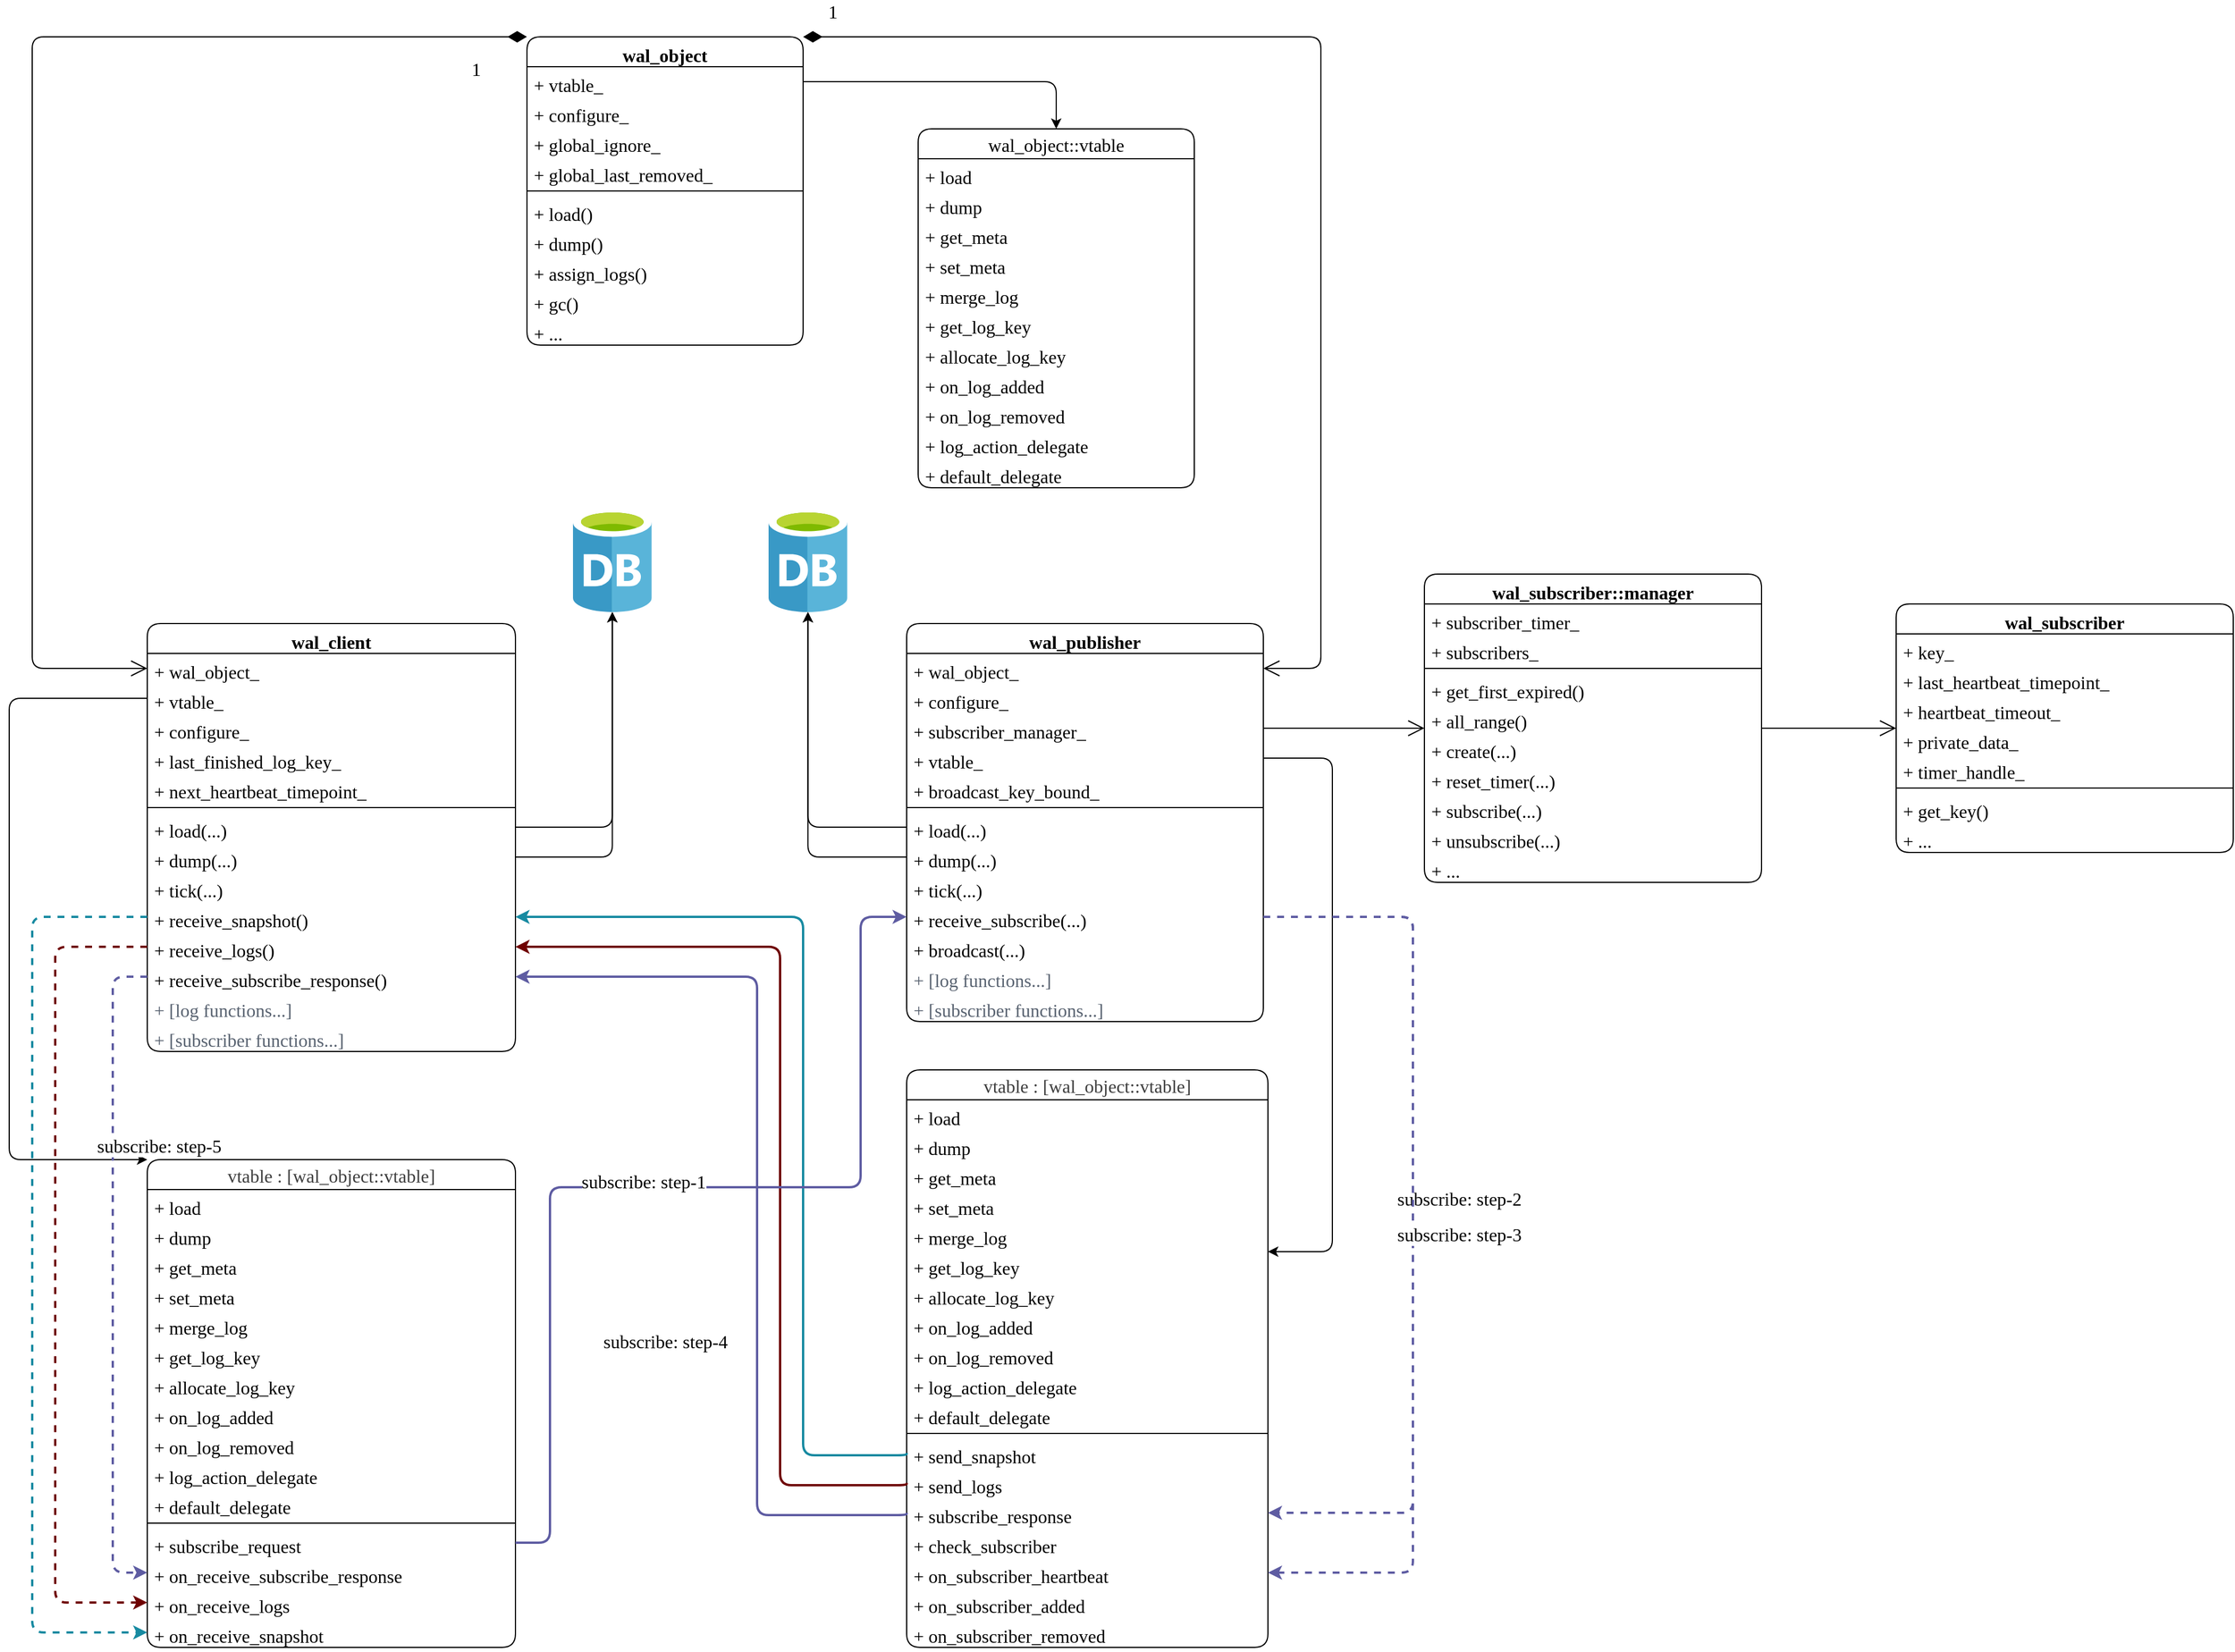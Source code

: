 <mxfile version="14.9.6" type="device"><diagram id="h4GwkstSxAB3hOTjjp4Q" name="WAL"><mxGraphModel dx="2889" dy="1182" grid="1" gridSize="10" guides="1" tooltips="1" connect="1" arrows="1" fold="1" page="1" pageScale="1" pageWidth="827" pageHeight="1169" math="0" shadow="0"><root><mxCell id="0"/><mxCell id="1" parent="0"/><mxCell id="H8JuMOYk9HMU4dFsPVmh-5" value="wal_object" style="swimlane;fontStyle=1;align=center;verticalAlign=top;childLayout=stackLayout;horizontal=1;startSize=26;horizontalStack=0;resizeParent=1;resizeParentMax=0;resizeLast=0;collapsible=1;marginBottom=0;rounded=1;shadow=0;comic=0;fontFamily=Fira Code Retina;fontSize=16;strokeWidth=1;" vertex="1" parent="1"><mxGeometry x="40" y="60" width="240" height="268" as="geometry"/></mxCell><mxCell id="H8JuMOYk9HMU4dFsPVmh-6" value="+ vtable_" style="text;strokeColor=none;fillColor=none;align=left;verticalAlign=top;spacingLeft=4;spacingRight=4;overflow=hidden;rotatable=0;points=[[0,0.5],[1,0.5]];portConstraint=eastwest;fontFamily=Fira Code Retina;fontSize=16;" vertex="1" parent="H8JuMOYk9HMU4dFsPVmh-5"><mxGeometry y="26" width="240" height="26" as="geometry"/></mxCell><mxCell id="H8JuMOYk9HMU4dFsPVmh-40" value="+ configure_" style="text;strokeColor=none;fillColor=none;align=left;verticalAlign=top;spacingLeft=4;spacingRight=4;overflow=hidden;rotatable=0;points=[[0,0.5],[1,0.5]];portConstraint=eastwest;fontFamily=Fira Code Retina;fontSize=16;" vertex="1" parent="H8JuMOYk9HMU4dFsPVmh-5"><mxGeometry y="52" width="240" height="26" as="geometry"/></mxCell><mxCell id="H8JuMOYk9HMU4dFsPVmh-49" value="+ global_ignore_" style="text;strokeColor=none;fillColor=none;align=left;verticalAlign=top;spacingLeft=4;spacingRight=4;overflow=hidden;rotatable=0;points=[[0,0.5],[1,0.5]];portConstraint=eastwest;fontFamily=Fira Code Retina;fontSize=16;" vertex="1" parent="H8JuMOYk9HMU4dFsPVmh-5"><mxGeometry y="78" width="240" height="26" as="geometry"/></mxCell><mxCell id="H8JuMOYk9HMU4dFsPVmh-50" value="+ global_last_removed_" style="text;strokeColor=none;fillColor=none;align=left;verticalAlign=top;spacingLeft=4;spacingRight=4;overflow=hidden;rotatable=0;points=[[0,0.5],[1,0.5]];portConstraint=eastwest;fontFamily=Fira Code Retina;fontSize=16;" vertex="1" parent="H8JuMOYk9HMU4dFsPVmh-5"><mxGeometry y="104" width="240" height="26" as="geometry"/></mxCell><mxCell id="H8JuMOYk9HMU4dFsPVmh-7" value="" style="line;strokeWidth=1;fillColor=none;align=left;verticalAlign=middle;spacingTop=-1;spacingLeft=3;spacingRight=3;rotatable=0;labelPosition=right;points=[];portConstraint=eastwest;fontFamily=Fira Code Retina;fontSize=16;" vertex="1" parent="H8JuMOYk9HMU4dFsPVmh-5"><mxGeometry y="130" width="240" height="8" as="geometry"/></mxCell><mxCell id="H8JuMOYk9HMU4dFsPVmh-8" value="+ load()" style="text;strokeColor=none;fillColor=none;align=left;verticalAlign=top;spacingLeft=4;spacingRight=4;overflow=hidden;rotatable=0;points=[[0,0.5],[1,0.5]];portConstraint=eastwest;fontFamily=Fira Code Retina;fontSize=16;" vertex="1" parent="H8JuMOYk9HMU4dFsPVmh-5"><mxGeometry y="138" width="240" height="26" as="geometry"/></mxCell><mxCell id="H8JuMOYk9HMU4dFsPVmh-45" value="+ dump()" style="text;strokeColor=none;fillColor=none;align=left;verticalAlign=top;spacingLeft=4;spacingRight=4;overflow=hidden;rotatable=0;points=[[0,0.5],[1,0.5]];portConstraint=eastwest;fontFamily=Fira Code Retina;fontSize=16;" vertex="1" parent="H8JuMOYk9HMU4dFsPVmh-5"><mxGeometry y="164" width="240" height="26" as="geometry"/></mxCell><mxCell id="H8JuMOYk9HMU4dFsPVmh-46" value="+ assign_logs()" style="text;strokeColor=none;fillColor=none;align=left;verticalAlign=top;spacingLeft=4;spacingRight=4;overflow=hidden;rotatable=0;points=[[0,0.5],[1,0.5]];portConstraint=eastwest;fontFamily=Fira Code Retina;fontSize=16;" vertex="1" parent="H8JuMOYk9HMU4dFsPVmh-5"><mxGeometry y="190" width="240" height="26" as="geometry"/></mxCell><mxCell id="H8JuMOYk9HMU4dFsPVmh-47" value="+ gc()" style="text;strokeColor=none;fillColor=none;align=left;verticalAlign=top;spacingLeft=4;spacingRight=4;overflow=hidden;rotatable=0;points=[[0,0.5],[1,0.5]];portConstraint=eastwest;fontFamily=Fira Code Retina;fontSize=16;" vertex="1" parent="H8JuMOYk9HMU4dFsPVmh-5"><mxGeometry y="216" width="240" height="26" as="geometry"/></mxCell><mxCell id="H8JuMOYk9HMU4dFsPVmh-51" value="+ ..." style="text;strokeColor=none;fillColor=none;align=left;verticalAlign=top;spacingLeft=4;spacingRight=4;overflow=hidden;rotatable=0;points=[[0,0.5],[1,0.5]];portConstraint=eastwest;fontFamily=Fira Code Retina;fontSize=16;" vertex="1" parent="H8JuMOYk9HMU4dFsPVmh-5"><mxGeometry y="242" width="240" height="26" as="geometry"/></mxCell><mxCell id="H8JuMOYk9HMU4dFsPVmh-9" value="wal_publisher" style="swimlane;fontStyle=1;align=center;verticalAlign=top;childLayout=stackLayout;horizontal=1;startSize=26;horizontalStack=0;resizeParent=1;resizeParentMax=0;resizeLast=0;collapsible=1;marginBottom=0;rounded=1;shadow=0;comic=0;fontFamily=Fira Code Retina;fontSize=16;strokeWidth=1;" vertex="1" parent="1"><mxGeometry x="370" y="570" width="310" height="346" as="geometry"/></mxCell><mxCell id="H8JuMOYk9HMU4dFsPVmh-10" value="+ wal_object_" style="text;strokeColor=none;fillColor=none;align=left;verticalAlign=top;spacingLeft=4;spacingRight=4;overflow=hidden;rotatable=0;points=[[0,0.5],[1,0.5]];portConstraint=eastwest;fontFamily=Fira Code Retina;fontSize=16;" vertex="1" parent="H8JuMOYk9HMU4dFsPVmh-9"><mxGeometry y="26" width="310" height="26" as="geometry"/></mxCell><mxCell id="H8JuMOYk9HMU4dFsPVmh-44" value="+ configure_" style="text;strokeColor=none;fillColor=none;align=left;verticalAlign=top;spacingLeft=4;spacingRight=4;overflow=hidden;rotatable=0;points=[[0,0.5],[1,0.5]];portConstraint=eastwest;fontFamily=Fira Code Retina;fontSize=16;" vertex="1" parent="H8JuMOYk9HMU4dFsPVmh-9"><mxGeometry y="52" width="310" height="26" as="geometry"/></mxCell><mxCell id="H8JuMOYk9HMU4dFsPVmh-91" value="+ subscriber_manager_" style="text;strokeColor=none;fillColor=none;align=left;verticalAlign=top;spacingLeft=4;spacingRight=4;overflow=hidden;rotatable=0;points=[[0,0.5],[1,0.5]];portConstraint=eastwest;fontFamily=Fira Code Retina;fontSize=16;" vertex="1" parent="H8JuMOYk9HMU4dFsPVmh-9"><mxGeometry y="78" width="310" height="26" as="geometry"/></mxCell><mxCell id="H8JuMOYk9HMU4dFsPVmh-43" value="+ vtable_" style="text;strokeColor=none;fillColor=none;align=left;verticalAlign=top;spacingLeft=4;spacingRight=4;overflow=hidden;rotatable=0;points=[[0,0.5],[1,0.5]];portConstraint=eastwest;fontFamily=Fira Code Retina;fontSize=16;" vertex="1" parent="H8JuMOYk9HMU4dFsPVmh-9"><mxGeometry y="104" width="310" height="26" as="geometry"/></mxCell><mxCell id="H8JuMOYk9HMU4dFsPVmh-92" value="+ broadcast_key_bound_" style="text;strokeColor=none;fillColor=none;align=left;verticalAlign=top;spacingLeft=4;spacingRight=4;overflow=hidden;rotatable=0;points=[[0,0.5],[1,0.5]];portConstraint=eastwest;fontFamily=Fira Code Retina;fontSize=16;" vertex="1" parent="H8JuMOYk9HMU4dFsPVmh-9"><mxGeometry y="130" width="310" height="26" as="geometry"/></mxCell><mxCell id="H8JuMOYk9HMU4dFsPVmh-11" value="" style="line;strokeWidth=1;fillColor=none;align=left;verticalAlign=middle;spacingTop=-1;spacingLeft=3;spacingRight=3;rotatable=0;labelPosition=right;points=[];portConstraint=eastwest;fontFamily=Fira Code Retina;fontSize=16;" vertex="1" parent="H8JuMOYk9HMU4dFsPVmh-9"><mxGeometry y="156" width="310" height="8" as="geometry"/></mxCell><mxCell id="H8JuMOYk9HMU4dFsPVmh-12" value="+ load(...)" style="text;strokeColor=none;fillColor=none;align=left;verticalAlign=top;spacingLeft=4;spacingRight=4;overflow=hidden;rotatable=0;points=[[0,0.5],[1,0.5]];portConstraint=eastwest;fontFamily=Fira Code Retina;fontSize=16;" vertex="1" parent="H8JuMOYk9HMU4dFsPVmh-9"><mxGeometry y="164" width="310" height="26" as="geometry"/></mxCell><mxCell id="H8JuMOYk9HMU4dFsPVmh-33" value="+ dump(...)" style="text;strokeColor=none;fillColor=none;align=left;verticalAlign=top;spacingLeft=4;spacingRight=4;overflow=hidden;rotatable=0;points=[[0,0.5],[1,0.5]];portConstraint=eastwest;fontFamily=Fira Code Retina;fontSize=16;" vertex="1" parent="H8JuMOYk9HMU4dFsPVmh-9"><mxGeometry y="190" width="310" height="26" as="geometry"/></mxCell><mxCell id="H8JuMOYk9HMU4dFsPVmh-34" value="+ tick(...)" style="text;strokeColor=none;fillColor=none;align=left;verticalAlign=top;spacingLeft=4;spacingRight=4;overflow=hidden;rotatable=0;points=[[0,0.5],[1,0.5]];portConstraint=eastwest;fontFamily=Fira Code Retina;fontSize=16;" vertex="1" parent="H8JuMOYk9HMU4dFsPVmh-9"><mxGeometry y="216" width="310" height="26" as="geometry"/></mxCell><mxCell id="H8JuMOYk9HMU4dFsPVmh-141" value="+ receive_subscribe(...)" style="text;strokeColor=none;fillColor=none;align=left;verticalAlign=top;spacingLeft=4;spacingRight=4;overflow=hidden;rotatable=0;points=[[0,0.5],[1,0.5]];portConstraint=eastwest;fontFamily=Fira Code Retina;fontSize=16;" vertex="1" parent="H8JuMOYk9HMU4dFsPVmh-9"><mxGeometry y="242" width="310" height="26" as="geometry"/></mxCell><mxCell id="H8JuMOYk9HMU4dFsPVmh-156" value="+ broadcast(...)" style="text;strokeColor=none;fillColor=none;align=left;verticalAlign=top;spacingLeft=4;spacingRight=4;overflow=hidden;rotatable=0;points=[[0,0.5],[1,0.5]];portConstraint=eastwest;fontFamily=Fira Code Retina;fontSize=16;" vertex="1" parent="H8JuMOYk9HMU4dFsPVmh-9"><mxGeometry y="268" width="310" height="26" as="geometry"/></mxCell><mxCell id="H8JuMOYk9HMU4dFsPVmh-35" value="+ [log functions...]" style="text;strokeColor=none;fillColor=none;align=left;verticalAlign=top;spacingLeft=4;spacingRight=4;overflow=hidden;rotatable=0;points=[[0,0.5],[1,0.5]];portConstraint=eastwest;fontFamily=Fira Code Retina;fontSize=16;fontColor=#586270;" vertex="1" parent="H8JuMOYk9HMU4dFsPVmh-9"><mxGeometry y="294" width="310" height="26" as="geometry"/></mxCell><mxCell id="H8JuMOYk9HMU4dFsPVmh-36" value="+ [subscriber functions...]" style="text;strokeColor=none;fillColor=none;align=left;verticalAlign=top;spacingLeft=4;spacingRight=4;overflow=hidden;rotatable=0;points=[[0,0.5],[1,0.5]];portConstraint=eastwest;fontFamily=Fira Code Retina;fontSize=16;fontColor=#586270;" vertex="1" parent="H8JuMOYk9HMU4dFsPVmh-9"><mxGeometry y="320" width="310" height="26" as="geometry"/></mxCell><mxCell id="H8JuMOYk9HMU4dFsPVmh-13" value="wal_subscriber::manager" style="swimlane;fontStyle=1;align=center;verticalAlign=top;childLayout=stackLayout;horizontal=1;startSize=26;horizontalStack=0;resizeParent=1;resizeParentMax=0;resizeLast=0;collapsible=1;marginBottom=0;rounded=1;shadow=0;comic=0;fontFamily=Fira Code Retina;fontSize=16;strokeWidth=1;" vertex="1" parent="1"><mxGeometry x="820" y="527" width="293" height="268" as="geometry"/></mxCell><mxCell id="H8JuMOYk9HMU4dFsPVmh-14" value="+ subscriber_timer_" style="text;strokeColor=none;fillColor=none;align=left;verticalAlign=top;spacingLeft=4;spacingRight=4;overflow=hidden;rotatable=0;points=[[0,0.5],[1,0.5]];portConstraint=eastwest;fontFamily=Fira Code Retina;fontSize=16;" vertex="1" parent="H8JuMOYk9HMU4dFsPVmh-13"><mxGeometry y="26" width="293" height="26" as="geometry"/></mxCell><mxCell id="H8JuMOYk9HMU4dFsPVmh-115" value="+ subscribers_" style="text;strokeColor=none;fillColor=none;align=left;verticalAlign=top;spacingLeft=4;spacingRight=4;overflow=hidden;rotatable=0;points=[[0,0.5],[1,0.5]];portConstraint=eastwest;fontFamily=Fira Code Retina;fontSize=16;" vertex="1" parent="H8JuMOYk9HMU4dFsPVmh-13"><mxGeometry y="52" width="293" height="26" as="geometry"/></mxCell><mxCell id="H8JuMOYk9HMU4dFsPVmh-15" value="" style="line;strokeWidth=1;fillColor=none;align=left;verticalAlign=middle;spacingTop=-1;spacingLeft=3;spacingRight=3;rotatable=0;labelPosition=right;points=[];portConstraint=eastwest;fontFamily=Fira Code Retina;fontSize=16;" vertex="1" parent="H8JuMOYk9HMU4dFsPVmh-13"><mxGeometry y="78" width="293" height="8" as="geometry"/></mxCell><mxCell id="H8JuMOYk9HMU4dFsPVmh-16" value="+ get_first_expired()" style="text;strokeColor=none;fillColor=none;align=left;verticalAlign=top;spacingLeft=4;spacingRight=4;overflow=hidden;rotatable=0;points=[[0,0.5],[1,0.5]];portConstraint=eastwest;fontFamily=Fira Code Retina;fontSize=16;" vertex="1" parent="H8JuMOYk9HMU4dFsPVmh-13"><mxGeometry y="86" width="293" height="26" as="geometry"/></mxCell><mxCell id="H8JuMOYk9HMU4dFsPVmh-133" value="+ all_range()" style="text;strokeColor=none;fillColor=none;align=left;verticalAlign=top;spacingLeft=4;spacingRight=4;overflow=hidden;rotatable=0;points=[[0,0.5],[1,0.5]];portConstraint=eastwest;fontFamily=Fira Code Retina;fontSize=16;" vertex="1" parent="H8JuMOYk9HMU4dFsPVmh-13"><mxGeometry y="112" width="293" height="26" as="geometry"/></mxCell><mxCell id="H8JuMOYk9HMU4dFsPVmh-134" value="+ create(...)" style="text;strokeColor=none;fillColor=none;align=left;verticalAlign=top;spacingLeft=4;spacingRight=4;overflow=hidden;rotatable=0;points=[[0,0.5],[1,0.5]];portConstraint=eastwest;fontFamily=Fira Code Retina;fontSize=16;" vertex="1" parent="H8JuMOYk9HMU4dFsPVmh-13"><mxGeometry y="138" width="293" height="26" as="geometry"/></mxCell><mxCell id="H8JuMOYk9HMU4dFsPVmh-135" value="+ reset_timer(...)" style="text;strokeColor=none;fillColor=none;align=left;verticalAlign=top;spacingLeft=4;spacingRight=4;overflow=hidden;rotatable=0;points=[[0,0.5],[1,0.5]];portConstraint=eastwest;fontFamily=Fira Code Retina;fontSize=16;" vertex="1" parent="H8JuMOYk9HMU4dFsPVmh-13"><mxGeometry y="164" width="293" height="26" as="geometry"/></mxCell><mxCell id="H8JuMOYk9HMU4dFsPVmh-136" value="+ subscribe(...)" style="text;strokeColor=none;fillColor=none;align=left;verticalAlign=top;spacingLeft=4;spacingRight=4;overflow=hidden;rotatable=0;points=[[0,0.5],[1,0.5]];portConstraint=eastwest;fontFamily=Fira Code Retina;fontSize=16;" vertex="1" parent="H8JuMOYk9HMU4dFsPVmh-13"><mxGeometry y="190" width="293" height="26" as="geometry"/></mxCell><mxCell id="H8JuMOYk9HMU4dFsPVmh-137" value="+ unsubscribe(...)" style="text;strokeColor=none;fillColor=none;align=left;verticalAlign=top;spacingLeft=4;spacingRight=4;overflow=hidden;rotatable=0;points=[[0,0.5],[1,0.5]];portConstraint=eastwest;fontFamily=Fira Code Retina;fontSize=16;" vertex="1" parent="H8JuMOYk9HMU4dFsPVmh-13"><mxGeometry y="216" width="293" height="26" as="geometry"/></mxCell><mxCell id="H8JuMOYk9HMU4dFsPVmh-138" value="+ ..." style="text;strokeColor=none;fillColor=none;align=left;verticalAlign=top;spacingLeft=4;spacingRight=4;overflow=hidden;rotatable=0;points=[[0,0.5],[1,0.5]];portConstraint=eastwest;fontFamily=Fira Code Retina;fontSize=16;" vertex="1" parent="H8JuMOYk9HMU4dFsPVmh-13"><mxGeometry y="242" width="293" height="26" as="geometry"/></mxCell><mxCell id="H8JuMOYk9HMU4dFsPVmh-17" value="wal_client&#10;" style="swimlane;fontStyle=1;align=center;verticalAlign=top;childLayout=stackLayout;horizontal=1;startSize=26;horizontalStack=0;resizeParent=1;resizeParentMax=0;resizeLast=0;collapsible=1;marginBottom=0;rounded=1;shadow=0;comic=0;fontFamily=Fira Code Retina;fontSize=16;strokeWidth=1;" vertex="1" parent="1"><mxGeometry x="-290" y="570" width="320" height="372" as="geometry"/></mxCell><mxCell id="H8JuMOYk9HMU4dFsPVmh-18" value="+ wal_object_" style="text;strokeColor=none;fillColor=none;align=left;verticalAlign=top;spacingLeft=4;spacingRight=4;overflow=hidden;rotatable=0;points=[[0,0.5],[1,0.5]];portConstraint=eastwest;fontFamily=Fira Code Retina;fontSize=16;" vertex="1" parent="H8JuMOYk9HMU4dFsPVmh-17"><mxGeometry y="26" width="320" height="26" as="geometry"/></mxCell><mxCell id="H8JuMOYk9HMU4dFsPVmh-41" value="+ vtable_" style="text;strokeColor=none;fillColor=none;align=left;verticalAlign=top;spacingLeft=4;spacingRight=4;overflow=hidden;rotatable=0;points=[[0,0.5],[1,0.5]];portConstraint=eastwest;fontFamily=Fira Code Retina;fontSize=16;" vertex="1" parent="H8JuMOYk9HMU4dFsPVmh-17"><mxGeometry y="52" width="320" height="26" as="geometry"/></mxCell><mxCell id="H8JuMOYk9HMU4dFsPVmh-42" value="+ configure_" style="text;strokeColor=none;fillColor=none;align=left;verticalAlign=top;spacingLeft=4;spacingRight=4;overflow=hidden;rotatable=0;points=[[0,0.5],[1,0.5]];portConstraint=eastwest;fontFamily=Fira Code Retina;fontSize=16;" vertex="1" parent="H8JuMOYk9HMU4dFsPVmh-17"><mxGeometry y="78" width="320" height="26" as="geometry"/></mxCell><mxCell id="H8JuMOYk9HMU4dFsPVmh-155" value="+ last_finished_log_key_" style="text;strokeColor=none;fillColor=none;align=left;verticalAlign=top;spacingLeft=4;spacingRight=4;overflow=hidden;rotatable=0;points=[[0,0.5],[1,0.5]];portConstraint=eastwest;fontFamily=Fira Code Retina;fontSize=16;" vertex="1" parent="H8JuMOYk9HMU4dFsPVmh-17"><mxGeometry y="104" width="320" height="26" as="geometry"/></mxCell><mxCell id="H8JuMOYk9HMU4dFsPVmh-157" value="+ next_heartbeat_timepoint_" style="text;strokeColor=none;fillColor=none;align=left;verticalAlign=top;spacingLeft=4;spacingRight=4;overflow=hidden;rotatable=0;points=[[0,0.5],[1,0.5]];portConstraint=eastwest;fontFamily=Fira Code Retina;fontSize=16;" vertex="1" parent="H8JuMOYk9HMU4dFsPVmh-17"><mxGeometry y="130" width="320" height="26" as="geometry"/></mxCell><mxCell id="H8JuMOYk9HMU4dFsPVmh-19" value="" style="line;strokeWidth=1;fillColor=none;align=left;verticalAlign=middle;spacingTop=-1;spacingLeft=3;spacingRight=3;rotatable=0;labelPosition=right;points=[];portConstraint=eastwest;fontFamily=Fira Code Retina;fontSize=16;" vertex="1" parent="H8JuMOYk9HMU4dFsPVmh-17"><mxGeometry y="156" width="320" height="8" as="geometry"/></mxCell><mxCell id="H8JuMOYk9HMU4dFsPVmh-20" value="+ load(...)" style="text;strokeColor=none;fillColor=none;align=left;verticalAlign=top;spacingLeft=4;spacingRight=4;overflow=hidden;rotatable=0;points=[[0,0.5],[1,0.5]];portConstraint=eastwest;fontFamily=Fira Code Retina;fontSize=16;" vertex="1" parent="H8JuMOYk9HMU4dFsPVmh-17"><mxGeometry y="164" width="320" height="26" as="geometry"/></mxCell><mxCell id="H8JuMOYk9HMU4dFsPVmh-25" value="+ dump(...)" style="text;strokeColor=none;fillColor=none;align=left;verticalAlign=top;spacingLeft=4;spacingRight=4;overflow=hidden;rotatable=0;points=[[0,0.5],[1,0.5]];portConstraint=eastwest;fontFamily=Fira Code Retina;fontSize=16;" vertex="1" parent="H8JuMOYk9HMU4dFsPVmh-17"><mxGeometry y="190" width="320" height="26" as="geometry"/></mxCell><mxCell id="H8JuMOYk9HMU4dFsPVmh-26" value="+ tick(...)" style="text;strokeColor=none;fillColor=none;align=left;verticalAlign=top;spacingLeft=4;spacingRight=4;overflow=hidden;rotatable=0;points=[[0,0.5],[1,0.5]];portConstraint=eastwest;fontFamily=Fira Code Retina;fontSize=16;" vertex="1" parent="H8JuMOYk9HMU4dFsPVmh-17"><mxGeometry y="216" width="320" height="26" as="geometry"/></mxCell><mxCell id="H8JuMOYk9HMU4dFsPVmh-27" value="+ receive_snapshot()" style="text;strokeColor=none;fillColor=none;align=left;verticalAlign=top;spacingLeft=4;spacingRight=4;overflow=hidden;rotatable=0;points=[[0,0.5],[1,0.5]];portConstraint=eastwest;fontFamily=Fira Code Retina;fontSize=16;" vertex="1" parent="H8JuMOYk9HMU4dFsPVmh-17"><mxGeometry y="242" width="320" height="26" as="geometry"/></mxCell><mxCell id="H8JuMOYk9HMU4dFsPVmh-28" value="+ receive_logs()" style="text;strokeColor=none;fillColor=none;align=left;verticalAlign=top;spacingLeft=4;spacingRight=4;overflow=hidden;rotatable=0;points=[[0,0.5],[1,0.5]];portConstraint=eastwest;fontFamily=Fira Code Retina;fontSize=16;" vertex="1" parent="H8JuMOYk9HMU4dFsPVmh-17"><mxGeometry y="268" width="320" height="26" as="geometry"/></mxCell><mxCell id="H8JuMOYk9HMU4dFsPVmh-29" value="+ receive_subscribe_response()" style="text;strokeColor=none;fillColor=none;align=left;verticalAlign=top;spacingLeft=4;spacingRight=4;overflow=hidden;rotatable=0;points=[[0,0.5],[1,0.5]];portConstraint=eastwest;fontFamily=Fira Code Retina;fontSize=16;" vertex="1" parent="H8JuMOYk9HMU4dFsPVmh-17"><mxGeometry y="294" width="320" height="26" as="geometry"/></mxCell><mxCell id="H8JuMOYk9HMU4dFsPVmh-30" value="+ [log functions...]" style="text;strokeColor=none;fillColor=none;align=left;verticalAlign=top;spacingLeft=4;spacingRight=4;overflow=hidden;rotatable=0;points=[[0,0.5],[1,0.5]];portConstraint=eastwest;fontFamily=Fira Code Retina;fontSize=16;fontColor=#586270;" vertex="1" parent="H8JuMOYk9HMU4dFsPVmh-17"><mxGeometry y="320" width="320" height="26" as="geometry"/></mxCell><mxCell id="H8JuMOYk9HMU4dFsPVmh-31" value="+ [subscriber functions...]" style="text;strokeColor=none;fillColor=none;align=left;verticalAlign=top;spacingLeft=4;spacingRight=4;overflow=hidden;rotatable=0;points=[[0,0.5],[1,0.5]];portConstraint=eastwest;fontFamily=Fira Code Retina;fontSize=16;fontColor=#586270;" vertex="1" parent="H8JuMOYk9HMU4dFsPVmh-17"><mxGeometry y="346" width="320" height="26" as="geometry"/></mxCell><mxCell id="H8JuMOYk9HMU4dFsPVmh-22" value="" style="aspect=fixed;html=1;points=[];align=center;image;fontSize=16;image=img/lib/mscae/Database_General.svg;rounded=1;shadow=0;comic=0;fontFamily=Fira Code Retina;strokeWidth=1;" vertex="1" parent="1"><mxGeometry x="80" y="470" width="68.4" height="90" as="geometry"/></mxCell><mxCell id="H8JuMOYk9HMU4dFsPVmh-23" value="1" style="endArrow=open;html=1;endSize=12;startArrow=diamondThin;startSize=14;startFill=1;edgeStyle=orthogonalEdgeStyle;align=left;verticalAlign=bottom;shadow=0;fontFamily=Fira Code Retina;fontSize=16;strokeWidth=1;exitX=0;exitY=0;exitDx=0;exitDy=0;" edge="1" parent="1" source="H8JuMOYk9HMU4dFsPVmh-5" target="H8JuMOYk9HMU4dFsPVmh-18"><mxGeometry x="-0.907" y="40" relative="1" as="geometry"><mxPoint x="200" y="500" as="sourcePoint"/><mxPoint x="160" y="430" as="targetPoint"/><Array as="points"><mxPoint x="-390" y="60"/><mxPoint x="-390" y="609"/></Array><mxPoint as="offset"/></mxGeometry></mxCell><mxCell id="H8JuMOYk9HMU4dFsPVmh-24" value="1" style="endArrow=open;html=1;endSize=12;startArrow=diamondThin;startSize=14;startFill=1;edgeStyle=orthogonalEdgeStyle;align=left;verticalAlign=bottom;shadow=0;fontFamily=Fira Code Retina;fontSize=16;strokeWidth=1;exitX=1;exitY=0;exitDx=0;exitDy=0;" edge="1" parent="1" source="H8JuMOYk9HMU4dFsPVmh-5" target="H8JuMOYk9HMU4dFsPVmh-10"><mxGeometry x="-0.963" y="10" relative="1" as="geometry"><mxPoint x="264" y="376" as="sourcePoint"/><mxPoint x="200" y="619" as="targetPoint"/><Array as="points"><mxPoint x="730" y="60"/><mxPoint x="730" y="609"/></Array><mxPoint as="offset"/></mxGeometry></mxCell><mxCell id="H8JuMOYk9HMU4dFsPVmh-39" value="" style="aspect=fixed;html=1;points=[];align=center;image;fontSize=16;image=img/lib/mscae/Database_General.svg;rounded=1;shadow=0;comic=0;fontFamily=Fira Code Retina;strokeWidth=1;" vertex="1" parent="1"><mxGeometry x="250" y="470" width="68.4" height="90" as="geometry"/></mxCell><mxCell id="H8JuMOYk9HMU4dFsPVmh-52" value="" style="endArrow=classic;html=1;shadow=0;fontFamily=Fira Code Retina;fontSize=16;strokeWidth=1;exitX=1;exitY=0.5;exitDx=0;exitDy=0;edgeStyle=orthogonalEdgeStyle;" edge="1" parent="1" source="H8JuMOYk9HMU4dFsPVmh-20" target="H8JuMOYk9HMU4dFsPVmh-22"><mxGeometry width="50" height="50" relative="1" as="geometry"><mxPoint x="90" y="670" as="sourcePoint"/><mxPoint x="140" y="620" as="targetPoint"/></mxGeometry></mxCell><mxCell id="H8JuMOYk9HMU4dFsPVmh-53" value="" style="endArrow=classic;html=1;shadow=0;fontFamily=Fira Code Retina;fontSize=16;strokeWidth=1;exitX=1;exitY=0.5;exitDx=0;exitDy=0;edgeStyle=orthogonalEdgeStyle;" edge="1" parent="1" source="H8JuMOYk9HMU4dFsPVmh-25" target="H8JuMOYk9HMU4dFsPVmh-22"><mxGeometry width="50" height="50" relative="1" as="geometry"><mxPoint x="-10" y="705" as="sourcePoint"/><mxPoint x="53.016" y="560" as="targetPoint"/></mxGeometry></mxCell><mxCell id="H8JuMOYk9HMU4dFsPVmh-54" value="" style="endArrow=classic;html=1;shadow=0;fontFamily=Fira Code Retina;fontSize=16;strokeWidth=1;exitX=0;exitY=0.5;exitDx=0;exitDy=0;edgeStyle=orthogonalEdgeStyle;" edge="1" parent="1" source="H8JuMOYk9HMU4dFsPVmh-12" target="H8JuMOYk9HMU4dFsPVmh-39"><mxGeometry width="50" height="50" relative="1" as="geometry"><mxPoint x="-10" y="705" as="sourcePoint"/><mxPoint x="70.4" y="560" as="targetPoint"/></mxGeometry></mxCell><mxCell id="H8JuMOYk9HMU4dFsPVmh-55" value="" style="endArrow=classic;html=1;shadow=0;fontFamily=Fira Code Retina;fontSize=16;strokeWidth=1;exitX=0;exitY=0.5;exitDx=0;exitDy=0;edgeStyle=orthogonalEdgeStyle;" edge="1" parent="1" source="H8JuMOYk9HMU4dFsPVmh-33" target="H8JuMOYk9HMU4dFsPVmh-39"><mxGeometry width="50" height="50" relative="1" as="geometry"><mxPoint x="424" y="705" as="sourcePoint"/><mxPoint x="313.4" y="560" as="targetPoint"/></mxGeometry></mxCell><mxCell id="H8JuMOYk9HMU4dFsPVmh-56" value="wal_object::vtable" style="swimlane;fontStyle=0;childLayout=stackLayout;horizontal=1;startSize=26;fillColor=none;horizontalStack=0;resizeParent=1;resizeParentMax=0;resizeLast=0;collapsible=1;marginBottom=0;rounded=1;shadow=0;comic=0;fontFamily=Fira Code Retina;fontSize=16;strokeWidth=1;" vertex="1" parent="1"><mxGeometry x="380" y="140" width="240" height="312" as="geometry"/></mxCell><mxCell id="H8JuMOYk9HMU4dFsPVmh-57" value="+ load" style="text;strokeColor=none;fillColor=none;align=left;verticalAlign=top;spacingLeft=4;spacingRight=4;overflow=hidden;rotatable=0;points=[[0,0.5],[1,0.5]];portConstraint=eastwest;fontFamily=Fira Code Retina;fontSize=16;" vertex="1" parent="H8JuMOYk9HMU4dFsPVmh-56"><mxGeometry y="26" width="240" height="26" as="geometry"/></mxCell><mxCell id="H8JuMOYk9HMU4dFsPVmh-58" value="+ dump" style="text;strokeColor=none;fillColor=none;align=left;verticalAlign=top;spacingLeft=4;spacingRight=4;overflow=hidden;rotatable=0;points=[[0,0.5],[1,0.5]];portConstraint=eastwest;fontFamily=Fira Code Retina;fontSize=16;" vertex="1" parent="H8JuMOYk9HMU4dFsPVmh-56"><mxGeometry y="52" width="240" height="26" as="geometry"/></mxCell><mxCell id="H8JuMOYk9HMU4dFsPVmh-59" value="+ get_meta" style="text;strokeColor=none;fillColor=none;align=left;verticalAlign=top;spacingLeft=4;spacingRight=4;overflow=hidden;rotatable=0;points=[[0,0.5],[1,0.5]];portConstraint=eastwest;fontFamily=Fira Code Retina;fontSize=16;" vertex="1" parent="H8JuMOYk9HMU4dFsPVmh-56"><mxGeometry y="78" width="240" height="26" as="geometry"/></mxCell><mxCell id="H8JuMOYk9HMU4dFsPVmh-60" value="+ set_meta" style="text;strokeColor=none;fillColor=none;align=left;verticalAlign=top;spacingLeft=4;spacingRight=4;overflow=hidden;rotatable=0;points=[[0,0.5],[1,0.5]];portConstraint=eastwest;fontFamily=Fira Code Retina;fontSize=16;" vertex="1" parent="H8JuMOYk9HMU4dFsPVmh-56"><mxGeometry y="104" width="240" height="26" as="geometry"/></mxCell><mxCell id="H8JuMOYk9HMU4dFsPVmh-61" value="+ merge_log" style="text;strokeColor=none;fillColor=none;align=left;verticalAlign=top;spacingLeft=4;spacingRight=4;overflow=hidden;rotatable=0;points=[[0,0.5],[1,0.5]];portConstraint=eastwest;fontFamily=Fira Code Retina;fontSize=16;" vertex="1" parent="H8JuMOYk9HMU4dFsPVmh-56"><mxGeometry y="130" width="240" height="26" as="geometry"/></mxCell><mxCell id="H8JuMOYk9HMU4dFsPVmh-62" value="+ get_log_key" style="text;strokeColor=none;fillColor=none;align=left;verticalAlign=top;spacingLeft=4;spacingRight=4;overflow=hidden;rotatable=0;points=[[0,0.5],[1,0.5]];portConstraint=eastwest;fontFamily=Fira Code Retina;fontSize=16;" vertex="1" parent="H8JuMOYk9HMU4dFsPVmh-56"><mxGeometry y="156" width="240" height="26" as="geometry"/></mxCell><mxCell id="H8JuMOYk9HMU4dFsPVmh-63" value="+ allocate_log_key" style="text;strokeColor=none;fillColor=none;align=left;verticalAlign=top;spacingLeft=4;spacingRight=4;overflow=hidden;rotatable=0;points=[[0,0.5],[1,0.5]];portConstraint=eastwest;fontFamily=Fira Code Retina;fontSize=16;" vertex="1" parent="H8JuMOYk9HMU4dFsPVmh-56"><mxGeometry y="182" width="240" height="26" as="geometry"/></mxCell><mxCell id="H8JuMOYk9HMU4dFsPVmh-64" value="+ on_log_added" style="text;strokeColor=none;fillColor=none;align=left;verticalAlign=top;spacingLeft=4;spacingRight=4;overflow=hidden;rotatable=0;points=[[0,0.5],[1,0.5]];portConstraint=eastwest;fontFamily=Fira Code Retina;fontSize=16;" vertex="1" parent="H8JuMOYk9HMU4dFsPVmh-56"><mxGeometry y="208" width="240" height="26" as="geometry"/></mxCell><mxCell id="H8JuMOYk9HMU4dFsPVmh-65" value="+ on_log_removed" style="text;strokeColor=none;fillColor=none;align=left;verticalAlign=top;spacingLeft=4;spacingRight=4;overflow=hidden;rotatable=0;points=[[0,0.5],[1,0.5]];portConstraint=eastwest;fontFamily=Fira Code Retina;fontSize=16;" vertex="1" parent="H8JuMOYk9HMU4dFsPVmh-56"><mxGeometry y="234" width="240" height="26" as="geometry"/></mxCell><mxCell id="H8JuMOYk9HMU4dFsPVmh-66" value="+ log_action_delegate" style="text;strokeColor=none;fillColor=none;align=left;verticalAlign=top;spacingLeft=4;spacingRight=4;overflow=hidden;rotatable=0;points=[[0,0.5],[1,0.5]];portConstraint=eastwest;fontFamily=Fira Code Retina;fontSize=16;" vertex="1" parent="H8JuMOYk9HMU4dFsPVmh-56"><mxGeometry y="260" width="240" height="26" as="geometry"/></mxCell><mxCell id="H8JuMOYk9HMU4dFsPVmh-67" value="+ default_delegate" style="text;strokeColor=none;fillColor=none;align=left;verticalAlign=top;spacingLeft=4;spacingRight=4;overflow=hidden;rotatable=0;points=[[0,0.5],[1,0.5]];portConstraint=eastwest;fontFamily=Fira Code Retina;fontSize=16;" vertex="1" parent="H8JuMOYk9HMU4dFsPVmh-56"><mxGeometry y="286" width="240" height="26" as="geometry"/></mxCell><mxCell id="H8JuMOYk9HMU4dFsPVmh-69" value="" style="endArrow=classic;html=1;shadow=0;fontFamily=Fira Code Retina;fontSize=16;strokeWidth=1;exitX=1;exitY=0.5;exitDx=0;exitDy=0;edgeStyle=orthogonalEdgeStyle;" edge="1" parent="1" source="H8JuMOYk9HMU4dFsPVmh-6" target="H8JuMOYk9HMU4dFsPVmh-56"><mxGeometry width="50" height="50" relative="1" as="geometry"><mxPoint x="-100" y="370" as="sourcePoint"/><mxPoint x="-50" y="320" as="targetPoint"/></mxGeometry></mxCell><mxCell id="H8JuMOYk9HMU4dFsPVmh-70" value="vtable : [wal_object::vtable]" style="swimlane;fontStyle=0;childLayout=stackLayout;horizontal=1;startSize=26;fillColor=none;horizontalStack=0;resizeParent=1;resizeParentMax=0;resizeLast=0;collapsible=1;marginBottom=0;rounded=1;shadow=0;comic=0;fontFamily=Fira Code Retina;fontSize=16;strokeWidth=1;fontColor=#3D3D3D;" vertex="1" parent="1"><mxGeometry x="370" y="958" width="314" height="502" as="geometry"/></mxCell><mxCell id="H8JuMOYk9HMU4dFsPVmh-71" value="+ load" style="text;strokeColor=none;fillColor=none;align=left;verticalAlign=top;spacingLeft=4;spacingRight=4;overflow=hidden;rotatable=0;points=[[0,0.5],[1,0.5]];portConstraint=eastwest;fontFamily=Fira Code Retina;fontSize=16;" vertex="1" parent="H8JuMOYk9HMU4dFsPVmh-70"><mxGeometry y="26" width="314" height="26" as="geometry"/></mxCell><mxCell id="H8JuMOYk9HMU4dFsPVmh-72" value="+ dump" style="text;strokeColor=none;fillColor=none;align=left;verticalAlign=top;spacingLeft=4;spacingRight=4;overflow=hidden;rotatable=0;points=[[0,0.5],[1,0.5]];portConstraint=eastwest;fontFamily=Fira Code Retina;fontSize=16;" vertex="1" parent="H8JuMOYk9HMU4dFsPVmh-70"><mxGeometry y="52" width="314" height="26" as="geometry"/></mxCell><mxCell id="H8JuMOYk9HMU4dFsPVmh-73" value="+ get_meta" style="text;strokeColor=none;fillColor=none;align=left;verticalAlign=top;spacingLeft=4;spacingRight=4;overflow=hidden;rotatable=0;points=[[0,0.5],[1,0.5]];portConstraint=eastwest;fontFamily=Fira Code Retina;fontSize=16;" vertex="1" parent="H8JuMOYk9HMU4dFsPVmh-70"><mxGeometry y="78" width="314" height="26" as="geometry"/></mxCell><mxCell id="H8JuMOYk9HMU4dFsPVmh-74" value="+ set_meta" style="text;strokeColor=none;fillColor=none;align=left;verticalAlign=top;spacingLeft=4;spacingRight=4;overflow=hidden;rotatable=0;points=[[0,0.5],[1,0.5]];portConstraint=eastwest;fontFamily=Fira Code Retina;fontSize=16;" vertex="1" parent="H8JuMOYk9HMU4dFsPVmh-70"><mxGeometry y="104" width="314" height="26" as="geometry"/></mxCell><mxCell id="H8JuMOYk9HMU4dFsPVmh-75" value="+ merge_log" style="text;strokeColor=none;fillColor=none;align=left;verticalAlign=top;spacingLeft=4;spacingRight=4;overflow=hidden;rotatable=0;points=[[0,0.5],[1,0.5]];portConstraint=eastwest;fontFamily=Fira Code Retina;fontSize=16;" vertex="1" parent="H8JuMOYk9HMU4dFsPVmh-70"><mxGeometry y="130" width="314" height="26" as="geometry"/></mxCell><mxCell id="H8JuMOYk9HMU4dFsPVmh-76" value="+ get_log_key" style="text;strokeColor=none;fillColor=none;align=left;verticalAlign=top;spacingLeft=4;spacingRight=4;overflow=hidden;rotatable=0;points=[[0,0.5],[1,0.5]];portConstraint=eastwest;fontFamily=Fira Code Retina;fontSize=16;" vertex="1" parent="H8JuMOYk9HMU4dFsPVmh-70"><mxGeometry y="156" width="314" height="26" as="geometry"/></mxCell><mxCell id="H8JuMOYk9HMU4dFsPVmh-77" value="+ allocate_log_key" style="text;strokeColor=none;fillColor=none;align=left;verticalAlign=top;spacingLeft=4;spacingRight=4;overflow=hidden;rotatable=0;points=[[0,0.5],[1,0.5]];portConstraint=eastwest;fontFamily=Fira Code Retina;fontSize=16;" vertex="1" parent="H8JuMOYk9HMU4dFsPVmh-70"><mxGeometry y="182" width="314" height="26" as="geometry"/></mxCell><mxCell id="H8JuMOYk9HMU4dFsPVmh-78" value="+ on_log_added" style="text;strokeColor=none;fillColor=none;align=left;verticalAlign=top;spacingLeft=4;spacingRight=4;overflow=hidden;rotatable=0;points=[[0,0.5],[1,0.5]];portConstraint=eastwest;fontFamily=Fira Code Retina;fontSize=16;" vertex="1" parent="H8JuMOYk9HMU4dFsPVmh-70"><mxGeometry y="208" width="314" height="26" as="geometry"/></mxCell><mxCell id="H8JuMOYk9HMU4dFsPVmh-79" value="+ on_log_removed" style="text;strokeColor=none;fillColor=none;align=left;verticalAlign=top;spacingLeft=4;spacingRight=4;overflow=hidden;rotatable=0;points=[[0,0.5],[1,0.5]];portConstraint=eastwest;fontFamily=Fira Code Retina;fontSize=16;" vertex="1" parent="H8JuMOYk9HMU4dFsPVmh-70"><mxGeometry y="234" width="314" height="26" as="geometry"/></mxCell><mxCell id="H8JuMOYk9HMU4dFsPVmh-80" value="+ log_action_delegate" style="text;strokeColor=none;fillColor=none;align=left;verticalAlign=top;spacingLeft=4;spacingRight=4;overflow=hidden;rotatable=0;points=[[0,0.5],[1,0.5]];portConstraint=eastwest;fontFamily=Fira Code Retina;fontSize=16;" vertex="1" parent="H8JuMOYk9HMU4dFsPVmh-70"><mxGeometry y="260" width="314" height="26" as="geometry"/></mxCell><mxCell id="H8JuMOYk9HMU4dFsPVmh-81" value="+ default_delegate" style="text;strokeColor=none;fillColor=none;align=left;verticalAlign=top;spacingLeft=4;spacingRight=4;overflow=hidden;rotatable=0;points=[[0,0.5],[1,0.5]];portConstraint=eastwest;fontFamily=Fira Code Retina;fontSize=16;" vertex="1" parent="H8JuMOYk9HMU4dFsPVmh-70"><mxGeometry y="286" width="314" height="26" as="geometry"/></mxCell><mxCell id="H8JuMOYk9HMU4dFsPVmh-84" value="" style="line;strokeWidth=1;fillColor=none;align=left;verticalAlign=middle;spacingTop=-1;spacingLeft=3;spacingRight=3;rotatable=0;labelPosition=right;points=[];portConstraint=eastwest;fontFamily=Fira Code Retina;fontSize=16;" vertex="1" parent="H8JuMOYk9HMU4dFsPVmh-70"><mxGeometry y="312" width="314" height="8" as="geometry"/></mxCell><mxCell id="H8JuMOYk9HMU4dFsPVmh-83" value="+ send_snapshot" style="text;strokeColor=none;fillColor=none;align=left;verticalAlign=top;spacingLeft=4;spacingRight=4;overflow=hidden;rotatable=0;points=[[0,0.5],[1,0.5]];portConstraint=eastwest;fontFamily=Fira Code Retina;fontSize=16;" vertex="1" parent="H8JuMOYk9HMU4dFsPVmh-70"><mxGeometry y="320" width="314" height="26" as="geometry"/></mxCell><mxCell id="H8JuMOYk9HMU4dFsPVmh-85" value="+ send_logs" style="text;strokeColor=none;fillColor=none;align=left;verticalAlign=top;spacingLeft=4;spacingRight=4;overflow=hidden;rotatable=0;points=[[0,0.5],[1,0.5]];portConstraint=eastwest;fontFamily=Fira Code Retina;fontSize=16;" vertex="1" parent="H8JuMOYk9HMU4dFsPVmh-70"><mxGeometry y="346" width="314" height="26" as="geometry"/></mxCell><mxCell id="H8JuMOYk9HMU4dFsPVmh-86" value="+ subscribe_response" style="text;strokeColor=none;fillColor=none;align=left;verticalAlign=top;spacingLeft=4;spacingRight=4;overflow=hidden;rotatable=0;points=[[0,0.5],[1,0.5]];portConstraint=eastwest;fontFamily=Fira Code Retina;fontSize=16;" vertex="1" parent="H8JuMOYk9HMU4dFsPVmh-70"><mxGeometry y="372" width="314" height="26" as="geometry"/></mxCell><mxCell id="H8JuMOYk9HMU4dFsPVmh-87" value="+ check_subscriber" style="text;strokeColor=none;fillColor=none;align=left;verticalAlign=top;spacingLeft=4;spacingRight=4;overflow=hidden;rotatable=0;points=[[0,0.5],[1,0.5]];portConstraint=eastwest;fontFamily=Fira Code Retina;fontSize=16;" vertex="1" parent="H8JuMOYk9HMU4dFsPVmh-70"><mxGeometry y="398" width="314" height="26" as="geometry"/></mxCell><mxCell id="H8JuMOYk9HMU4dFsPVmh-88" value="+ on_subscriber_heartbeat" style="text;strokeColor=none;fillColor=none;align=left;verticalAlign=top;spacingLeft=4;spacingRight=4;overflow=hidden;rotatable=0;points=[[0,0.5],[1,0.5]];portConstraint=eastwest;fontFamily=Fira Code Retina;fontSize=16;" vertex="1" parent="H8JuMOYk9HMU4dFsPVmh-70"><mxGeometry y="424" width="314" height="26" as="geometry"/></mxCell><mxCell id="H8JuMOYk9HMU4dFsPVmh-89" value="+ on_subscriber_added" style="text;strokeColor=none;fillColor=none;align=left;verticalAlign=top;spacingLeft=4;spacingRight=4;overflow=hidden;rotatable=0;points=[[0,0.5],[1,0.5]];portConstraint=eastwest;fontFamily=Fira Code Retina;fontSize=16;" vertex="1" parent="H8JuMOYk9HMU4dFsPVmh-70"><mxGeometry y="450" width="314" height="26" as="geometry"/></mxCell><mxCell id="H8JuMOYk9HMU4dFsPVmh-90" value="+ on_subscriber_removed" style="text;strokeColor=none;fillColor=none;align=left;verticalAlign=top;spacingLeft=4;spacingRight=4;overflow=hidden;rotatable=0;points=[[0,0.5],[1,0.5]];portConstraint=eastwest;fontFamily=Fira Code Retina;fontSize=16;" vertex="1" parent="H8JuMOYk9HMU4dFsPVmh-70"><mxGeometry y="476" width="314" height="26" as="geometry"/></mxCell><mxCell id="H8JuMOYk9HMU4dFsPVmh-82" value="" style="endArrow=classic;html=1;shadow=0;fontFamily=Fira Code Retina;fontSize=16;strokeWidth=1;exitX=1;exitY=0.5;exitDx=0;exitDy=0;edgeStyle=orthogonalEdgeStyle;" edge="1" parent="1" source="H8JuMOYk9HMU4dFsPVmh-43" target="H8JuMOYk9HMU4dFsPVmh-70"><mxGeometry width="50" height="50" relative="1" as="geometry"><mxPoint x="740" y="835" as="sourcePoint"/><mxPoint x="960" y="876" as="targetPoint"/><Array as="points"><mxPoint x="740" y="687"/><mxPoint x="740" y="1116"/></Array></mxGeometry></mxCell><mxCell id="H8JuMOYk9HMU4dFsPVmh-93" value="vtable : [wal_object::vtable]" style="swimlane;fontStyle=0;childLayout=stackLayout;horizontal=1;startSize=26;fillColor=none;horizontalStack=0;resizeParent=1;resizeParentMax=0;resizeLast=0;collapsible=1;marginBottom=0;rounded=1;shadow=0;comic=0;fontFamily=Fira Code Retina;fontSize=16;strokeWidth=1;fontColor=#3D3D3D;" vertex="1" parent="1"><mxGeometry x="-290" y="1036" width="320" height="424" as="geometry"/></mxCell><mxCell id="H8JuMOYk9HMU4dFsPVmh-94" value="+ load" style="text;strokeColor=none;fillColor=none;align=left;verticalAlign=top;spacingLeft=4;spacingRight=4;overflow=hidden;rotatable=0;points=[[0,0.5],[1,0.5]];portConstraint=eastwest;fontFamily=Fira Code Retina;fontSize=16;" vertex="1" parent="H8JuMOYk9HMU4dFsPVmh-93"><mxGeometry y="26" width="320" height="26" as="geometry"/></mxCell><mxCell id="H8JuMOYk9HMU4dFsPVmh-95" value="+ dump" style="text;strokeColor=none;fillColor=none;align=left;verticalAlign=top;spacingLeft=4;spacingRight=4;overflow=hidden;rotatable=0;points=[[0,0.5],[1,0.5]];portConstraint=eastwest;fontFamily=Fira Code Retina;fontSize=16;" vertex="1" parent="H8JuMOYk9HMU4dFsPVmh-93"><mxGeometry y="52" width="320" height="26" as="geometry"/></mxCell><mxCell id="H8JuMOYk9HMU4dFsPVmh-96" value="+ get_meta" style="text;strokeColor=none;fillColor=none;align=left;verticalAlign=top;spacingLeft=4;spacingRight=4;overflow=hidden;rotatable=0;points=[[0,0.5],[1,0.5]];portConstraint=eastwest;fontFamily=Fira Code Retina;fontSize=16;" vertex="1" parent="H8JuMOYk9HMU4dFsPVmh-93"><mxGeometry y="78" width="320" height="26" as="geometry"/></mxCell><mxCell id="H8JuMOYk9HMU4dFsPVmh-97" value="+ set_meta" style="text;strokeColor=none;fillColor=none;align=left;verticalAlign=top;spacingLeft=4;spacingRight=4;overflow=hidden;rotatable=0;points=[[0,0.5],[1,0.5]];portConstraint=eastwest;fontFamily=Fira Code Retina;fontSize=16;" vertex="1" parent="H8JuMOYk9HMU4dFsPVmh-93"><mxGeometry y="104" width="320" height="26" as="geometry"/></mxCell><mxCell id="H8JuMOYk9HMU4dFsPVmh-98" value="+ merge_log" style="text;strokeColor=none;fillColor=none;align=left;verticalAlign=top;spacingLeft=4;spacingRight=4;overflow=hidden;rotatable=0;points=[[0,0.5],[1,0.5]];portConstraint=eastwest;fontFamily=Fira Code Retina;fontSize=16;" vertex="1" parent="H8JuMOYk9HMU4dFsPVmh-93"><mxGeometry y="130" width="320" height="26" as="geometry"/></mxCell><mxCell id="H8JuMOYk9HMU4dFsPVmh-99" value="+ get_log_key" style="text;strokeColor=none;fillColor=none;align=left;verticalAlign=top;spacingLeft=4;spacingRight=4;overflow=hidden;rotatable=0;points=[[0,0.5],[1,0.5]];portConstraint=eastwest;fontFamily=Fira Code Retina;fontSize=16;" vertex="1" parent="H8JuMOYk9HMU4dFsPVmh-93"><mxGeometry y="156" width="320" height="26" as="geometry"/></mxCell><mxCell id="H8JuMOYk9HMU4dFsPVmh-100" value="+ allocate_log_key" style="text;strokeColor=none;fillColor=none;align=left;verticalAlign=top;spacingLeft=4;spacingRight=4;overflow=hidden;rotatable=0;points=[[0,0.5],[1,0.5]];portConstraint=eastwest;fontFamily=Fira Code Retina;fontSize=16;" vertex="1" parent="H8JuMOYk9HMU4dFsPVmh-93"><mxGeometry y="182" width="320" height="26" as="geometry"/></mxCell><mxCell id="H8JuMOYk9HMU4dFsPVmh-101" value="+ on_log_added" style="text;strokeColor=none;fillColor=none;align=left;verticalAlign=top;spacingLeft=4;spacingRight=4;overflow=hidden;rotatable=0;points=[[0,0.5],[1,0.5]];portConstraint=eastwest;fontFamily=Fira Code Retina;fontSize=16;" vertex="1" parent="H8JuMOYk9HMU4dFsPVmh-93"><mxGeometry y="208" width="320" height="26" as="geometry"/></mxCell><mxCell id="H8JuMOYk9HMU4dFsPVmh-102" value="+ on_log_removed" style="text;strokeColor=none;fillColor=none;align=left;verticalAlign=top;spacingLeft=4;spacingRight=4;overflow=hidden;rotatable=0;points=[[0,0.5],[1,0.5]];portConstraint=eastwest;fontFamily=Fira Code Retina;fontSize=16;" vertex="1" parent="H8JuMOYk9HMU4dFsPVmh-93"><mxGeometry y="234" width="320" height="26" as="geometry"/></mxCell><mxCell id="H8JuMOYk9HMU4dFsPVmh-103" value="+ log_action_delegate" style="text;strokeColor=none;fillColor=none;align=left;verticalAlign=top;spacingLeft=4;spacingRight=4;overflow=hidden;rotatable=0;points=[[0,0.5],[1,0.5]];portConstraint=eastwest;fontFamily=Fira Code Retina;fontSize=16;" vertex="1" parent="H8JuMOYk9HMU4dFsPVmh-93"><mxGeometry y="260" width="320" height="26" as="geometry"/></mxCell><mxCell id="H8JuMOYk9HMU4dFsPVmh-104" value="+ default_delegate" style="text;strokeColor=none;fillColor=none;align=left;verticalAlign=top;spacingLeft=4;spacingRight=4;overflow=hidden;rotatable=0;points=[[0,0.5],[1,0.5]];portConstraint=eastwest;fontFamily=Fira Code Retina;fontSize=16;" vertex="1" parent="H8JuMOYk9HMU4dFsPVmh-93"><mxGeometry y="286" width="320" height="26" as="geometry"/></mxCell><mxCell id="H8JuMOYk9HMU4dFsPVmh-105" value="" style="line;strokeWidth=1;fillColor=none;align=left;verticalAlign=middle;spacingTop=-1;spacingLeft=3;spacingRight=3;rotatable=0;labelPosition=right;points=[];portConstraint=eastwest;fontFamily=Fira Code Retina;fontSize=16;" vertex="1" parent="H8JuMOYk9HMU4dFsPVmh-93"><mxGeometry y="312" width="320" height="8" as="geometry"/></mxCell><mxCell id="H8JuMOYk9HMU4dFsPVmh-108" value="+ subscribe_request" style="text;strokeColor=none;fillColor=none;align=left;verticalAlign=top;spacingLeft=4;spacingRight=4;overflow=hidden;rotatable=0;points=[[0,0.5],[1,0.5]];portConstraint=eastwest;fontFamily=Fira Code Retina;fontSize=16;" vertex="1" parent="H8JuMOYk9HMU4dFsPVmh-93"><mxGeometry y="320" width="320" height="26" as="geometry"/></mxCell><mxCell id="H8JuMOYk9HMU4dFsPVmh-110" value="+ on_receive_subscribe_response" style="text;strokeColor=none;fillColor=none;align=left;verticalAlign=top;spacingLeft=4;spacingRight=4;overflow=hidden;rotatable=0;points=[[0,0.5],[1,0.5]];portConstraint=eastwest;fontFamily=Fira Code Retina;fontSize=16;" vertex="1" parent="H8JuMOYk9HMU4dFsPVmh-93"><mxGeometry y="346" width="320" height="26" as="geometry"/></mxCell><mxCell id="H8JuMOYk9HMU4dFsPVmh-107" value="+ on_receive_logs" style="text;strokeColor=none;fillColor=none;align=left;verticalAlign=top;spacingLeft=4;spacingRight=4;overflow=hidden;rotatable=0;points=[[0,0.5],[1,0.5]];portConstraint=eastwest;fontFamily=Fira Code Retina;fontSize=16;" vertex="1" parent="H8JuMOYk9HMU4dFsPVmh-93"><mxGeometry y="372" width="320" height="26" as="geometry"/></mxCell><mxCell id="H8JuMOYk9HMU4dFsPVmh-106" value="+ on_receive_snapshot" style="text;strokeColor=none;fillColor=none;align=left;verticalAlign=top;spacingLeft=4;spacingRight=4;overflow=hidden;rotatable=0;points=[[0,0.5],[1,0.5]];portConstraint=eastwest;fontFamily=Fira Code Retina;fontSize=16;" vertex="1" parent="H8JuMOYk9HMU4dFsPVmh-93"><mxGeometry y="398" width="320" height="26" as="geometry"/></mxCell><mxCell id="H8JuMOYk9HMU4dFsPVmh-113" value="" style="endArrow=classic;html=1;shadow=0;fontFamily=Fira Code Retina;fontSize=16;strokeWidth=1;edgeStyle=orthogonalEdgeStyle;entryX=0;entryY=0;entryDx=0;entryDy=0;" edge="1" parent="1" source="H8JuMOYk9HMU4dFsPVmh-41" target="H8JuMOYk9HMU4dFsPVmh-93"><mxGeometry width="50" height="50" relative="1" as="geometry"><mxPoint x="670" y="645" as="sourcePoint"/><mxPoint x="704" y="1126" as="targetPoint"/><Array as="points"><mxPoint x="-410" y="635"/><mxPoint x="-410" y="1036"/></Array></mxGeometry></mxCell><mxCell id="H8JuMOYk9HMU4dFsPVmh-114" value="" style="endArrow=open;endFill=1;endSize=12;html=1;shadow=0;fontFamily=Fira Code Retina;fontSize=16;strokeWidth=1;" edge="1" parent="1" source="H8JuMOYk9HMU4dFsPVmh-91" target="H8JuMOYk9HMU4dFsPVmh-13"><mxGeometry width="160" relative="1" as="geometry"><mxPoint x="1100" y="990" as="sourcePoint"/><mxPoint x="1260" y="990" as="targetPoint"/></mxGeometry></mxCell><mxCell id="H8JuMOYk9HMU4dFsPVmh-119" value="wal_subscriber" style="swimlane;fontStyle=1;align=center;verticalAlign=top;childLayout=stackLayout;horizontal=1;startSize=26;horizontalStack=0;resizeParent=1;resizeParentMax=0;resizeLast=0;collapsible=1;marginBottom=0;rounded=1;shadow=0;comic=0;fontFamily=Fira Code Retina;fontSize=16;strokeWidth=1;" vertex="1" parent="1"><mxGeometry x="1230" y="553" width="293" height="216" as="geometry"/></mxCell><mxCell id="H8JuMOYk9HMU4dFsPVmh-120" value="+ key_" style="text;strokeColor=none;fillColor=none;align=left;verticalAlign=top;spacingLeft=4;spacingRight=4;overflow=hidden;rotatable=0;points=[[0,0.5],[1,0.5]];portConstraint=eastwest;fontFamily=Fira Code Retina;fontSize=16;" vertex="1" parent="H8JuMOYk9HMU4dFsPVmh-119"><mxGeometry y="26" width="293" height="26" as="geometry"/></mxCell><mxCell id="H8JuMOYk9HMU4dFsPVmh-121" value="+ last_heartbeat_timepoint_" style="text;strokeColor=none;fillColor=none;align=left;verticalAlign=top;spacingLeft=4;spacingRight=4;overflow=hidden;rotatable=0;points=[[0,0.5],[1,0.5]];portConstraint=eastwest;fontFamily=Fira Code Retina;fontSize=16;" vertex="1" parent="H8JuMOYk9HMU4dFsPVmh-119"><mxGeometry y="52" width="293" height="26" as="geometry"/></mxCell><mxCell id="H8JuMOYk9HMU4dFsPVmh-122" value="+ heartbeat_timeout_" style="text;strokeColor=none;fillColor=none;align=left;verticalAlign=top;spacingLeft=4;spacingRight=4;overflow=hidden;rotatable=0;points=[[0,0.5],[1,0.5]];portConstraint=eastwest;fontFamily=Fira Code Retina;fontSize=16;" vertex="1" parent="H8JuMOYk9HMU4dFsPVmh-119"><mxGeometry y="78" width="293" height="26" as="geometry"/></mxCell><mxCell id="H8JuMOYk9HMU4dFsPVmh-123" value="+ private_data_" style="text;strokeColor=none;fillColor=none;align=left;verticalAlign=top;spacingLeft=4;spacingRight=4;overflow=hidden;rotatable=0;points=[[0,0.5],[1,0.5]];portConstraint=eastwest;fontFamily=Fira Code Retina;fontSize=16;" vertex="1" parent="H8JuMOYk9HMU4dFsPVmh-119"><mxGeometry y="104" width="293" height="26" as="geometry"/></mxCell><mxCell id="H8JuMOYk9HMU4dFsPVmh-124" value="+ timer_handle_" style="text;strokeColor=none;fillColor=none;align=left;verticalAlign=top;spacingLeft=4;spacingRight=4;overflow=hidden;rotatable=0;points=[[0,0.5],[1,0.5]];portConstraint=eastwest;fontFamily=Fira Code Retina;fontSize=16;" vertex="1" parent="H8JuMOYk9HMU4dFsPVmh-119"><mxGeometry y="130" width="293" height="26" as="geometry"/></mxCell><mxCell id="H8JuMOYk9HMU4dFsPVmh-125" value="" style="line;strokeWidth=1;fillColor=none;align=left;verticalAlign=middle;spacingTop=-1;spacingLeft=3;spacingRight=3;rotatable=0;labelPosition=right;points=[];portConstraint=eastwest;fontFamily=Fira Code Retina;fontSize=16;" vertex="1" parent="H8JuMOYk9HMU4dFsPVmh-119"><mxGeometry y="156" width="293" height="8" as="geometry"/></mxCell><mxCell id="H8JuMOYk9HMU4dFsPVmh-126" value="+ get_key()" style="text;strokeColor=none;fillColor=none;align=left;verticalAlign=top;spacingLeft=4;spacingRight=4;overflow=hidden;rotatable=0;points=[[0,0.5],[1,0.5]];portConstraint=eastwest;fontFamily=Fira Code Retina;fontSize=16;" vertex="1" parent="H8JuMOYk9HMU4dFsPVmh-119"><mxGeometry y="164" width="293" height="26" as="geometry"/></mxCell><mxCell id="H8JuMOYk9HMU4dFsPVmh-131" value="+ ..." style="text;strokeColor=none;fillColor=none;align=left;verticalAlign=top;spacingLeft=4;spacingRight=4;overflow=hidden;rotatable=0;points=[[0,0.5],[1,0.5]];portConstraint=eastwest;fontFamily=Fira Code Retina;fontSize=16;" vertex="1" parent="H8JuMOYk9HMU4dFsPVmh-119"><mxGeometry y="190" width="293" height="26" as="geometry"/></mxCell><mxCell id="H8JuMOYk9HMU4dFsPVmh-130" value="" style="endArrow=open;endFill=1;endSize=12;html=1;shadow=0;fontFamily=Fira Code Retina;fontSize=16;strokeWidth=1;" edge="1" parent="1" source="H8JuMOYk9HMU4dFsPVmh-13" target="H8JuMOYk9HMU4dFsPVmh-119"><mxGeometry width="160" relative="1" as="geometry"><mxPoint x="670" y="697" as="sourcePoint"/><mxPoint x="830" y="697" as="targetPoint"/></mxGeometry></mxCell><mxCell id="H8JuMOYk9HMU4dFsPVmh-139" value="" style="endArrow=classic;html=1;shadow=0;fontFamily=Fira Code Retina;fontSize=16;strokeWidth=2;exitX=0;exitY=0.5;exitDx=0;exitDy=0;entryX=1;entryY=0.5;entryDx=0;entryDy=0;edgeStyle=orthogonalEdgeStyle;fillColor=#40a693;strokeColor=#178aa1;" edge="1" parent="1" source="H8JuMOYk9HMU4dFsPVmh-83" target="H8JuMOYk9HMU4dFsPVmh-27"><mxGeometry width="50" height="50" relative="1" as="geometry"><mxPoint x="230" y="1270" as="sourcePoint"/><mxPoint x="280" y="1220" as="targetPoint"/><Array as="points"><mxPoint x="370" y="1293"/><mxPoint x="280" y="1293"/><mxPoint x="280" y="825"/></Array></mxGeometry></mxCell><mxCell id="H8JuMOYk9HMU4dFsPVmh-140" value="" style="endArrow=classic;html=1;shadow=0;fontFamily=Fira Code Retina;fontSize=16;strokeWidth=2;exitX=0;exitY=0.5;exitDx=0;exitDy=0;entryX=1;entryY=0.5;entryDx=0;entryDy=0;edgeStyle=orthogonalEdgeStyle;fillColor=#a20025;strokeColor=#6F0000;" edge="1" parent="1" source="H8JuMOYk9HMU4dFsPVmh-85" target="H8JuMOYk9HMU4dFsPVmh-28"><mxGeometry width="50" height="50" relative="1" as="geometry"><mxPoint x="390" y="1303" as="sourcePoint"/><mxPoint x="40" y="783" as="targetPoint"/><Array as="points"><mxPoint x="370" y="1319"/><mxPoint x="260" y="1319"/><mxPoint x="260" y="851"/></Array></mxGeometry></mxCell><mxCell id="H8JuMOYk9HMU4dFsPVmh-142" value="" style="endArrow=classic;html=1;shadow=0;fontFamily=Fira Code Retina;fontSize=16;strokeWidth=2;exitX=1;exitY=0.5;exitDx=0;exitDy=0;entryX=0;entryY=0.5;entryDx=0;entryDy=0;edgeStyle=orthogonalEdgeStyle;fillColor=#5268a5;strokeColor=#5e5ca2;" edge="1" parent="1" source="H8JuMOYk9HMU4dFsPVmh-108" target="H8JuMOYk9HMU4dFsPVmh-141"><mxGeometry width="50" height="50" relative="1" as="geometry"><mxPoint x="390" y="1329" as="sourcePoint"/><mxPoint x="40" y="809" as="targetPoint"/><Array as="points"><mxPoint x="60" y="1369"/><mxPoint x="60" y="1060"/><mxPoint x="330" y="1060"/><mxPoint x="330" y="825"/></Array></mxGeometry></mxCell><mxCell id="H8JuMOYk9HMU4dFsPVmh-144" value="subscribe: step-1" style="edgeLabel;html=1;align=center;verticalAlign=middle;resizable=0;points=[];fontSize=16;fontFamily=Fira Code Retina;" vertex="1" connectable="0" parent="H8JuMOYk9HMU4dFsPVmh-142"><mxGeometry x="-0.289" relative="1" as="geometry"><mxPoint x="81" y="-30" as="offset"/></mxGeometry></mxCell><mxCell id="H8JuMOYk9HMU4dFsPVmh-143" value="" style="endArrow=classic;html=1;shadow=0;fontFamily=Fira Code Retina;fontSize=16;strokeWidth=2;exitX=1;exitY=0.5;exitDx=0;exitDy=0;entryX=1;entryY=0.5;entryDx=0;entryDy=0;edgeStyle=orthogonalEdgeStyle;dashed=1;fillColor=#5268a5;strokeColor=#5e5ca2;" edge="1" parent="1" source="H8JuMOYk9HMU4dFsPVmh-141" target="H8JuMOYk9HMU4dFsPVmh-88"><mxGeometry width="50" height="50" relative="1" as="geometry"><mxPoint x="1130" y="1150" as="sourcePoint"/><mxPoint x="1180" y="1100" as="targetPoint"/><Array as="points"><mxPoint x="810" y="825"/><mxPoint x="810" y="1395"/></Array></mxGeometry></mxCell><mxCell id="H8JuMOYk9HMU4dFsPVmh-145" value="subscribe: step-2" style="edgeLabel;html=1;align=center;verticalAlign=middle;resizable=0;points=[];fontSize=16;fontFamily=Fira Code Retina;" vertex="1" connectable="0" parent="H8JuMOYk9HMU4dFsPVmh-143"><mxGeometry x="-0.109" y="-1" relative="1" as="geometry"><mxPoint x="41" y="7" as="offset"/></mxGeometry></mxCell><mxCell id="H8JuMOYk9HMU4dFsPVmh-148" value="" style="endArrow=classic;html=1;shadow=0;fontFamily=Fira Code Retina;fontSize=16;strokeWidth=2;exitX=0;exitY=0.5;exitDx=0;exitDy=0;entryX=1;entryY=0.5;entryDx=0;entryDy=0;edgeStyle=orthogonalEdgeStyle;fillColor=#5268a5;strokeColor=#5e5ca2;" edge="1" parent="1" source="H8JuMOYk9HMU4dFsPVmh-86" target="H8JuMOYk9HMU4dFsPVmh-29"><mxGeometry width="50" height="50" relative="1" as="geometry"><mxPoint x="390" y="1329" as="sourcePoint"/><mxPoint x="40" y="809" as="targetPoint"/><Array as="points"><mxPoint x="370" y="1345"/><mxPoint x="240" y="1345"/><mxPoint x="240" y="877"/></Array></mxGeometry></mxCell><mxCell id="H8JuMOYk9HMU4dFsPVmh-149" value="subscribe: step-4" style="edgeLabel;html=1;align=center;verticalAlign=middle;resizable=0;points=[];fontSize=16;fontFamily=Fira Code Retina;" vertex="1" connectable="0" parent="H8JuMOYk9HMU4dFsPVmh-148"><mxGeometry x="-0.299" y="2" relative="1" as="geometry"><mxPoint x="-78" y="1" as="offset"/></mxGeometry></mxCell><mxCell id="H8JuMOYk9HMU4dFsPVmh-150" value="" style="endArrow=classic;html=1;shadow=0;fontFamily=Fira Code Retina;fontSize=16;strokeWidth=2;exitX=0;exitY=0.5;exitDx=0;exitDy=0;entryX=0;entryY=0.5;entryDx=0;entryDy=0;edgeStyle=orthogonalEdgeStyle;dashed=1;fillColor=#5268a5;strokeColor=#5e5ca2;" edge="1" parent="1" source="H8JuMOYk9HMU4dFsPVmh-29" target="H8JuMOYk9HMU4dFsPVmh-110"><mxGeometry width="50" height="50" relative="1" as="geometry"><mxPoint x="390" y="1329" as="sourcePoint"/><mxPoint x="40" y="809" as="targetPoint"/><Array as="points"><mxPoint x="-320" y="877"/><mxPoint x="-320" y="1395"/></Array></mxGeometry></mxCell><mxCell id="H8JuMOYk9HMU4dFsPVmh-151" value="subscribe: step-5" style="edgeLabel;html=1;align=center;verticalAlign=middle;resizable=0;points=[];fontSize=16;fontFamily=Fira Code Retina;" vertex="1" connectable="0" parent="H8JuMOYk9HMU4dFsPVmh-150"><mxGeometry x="-0.254" y="-3" relative="1" as="geometry"><mxPoint x="43" y="-39" as="offset"/></mxGeometry></mxCell><mxCell id="H8JuMOYk9HMU4dFsPVmh-152" value="" style="endArrow=classic;html=1;shadow=0;fontFamily=Fira Code Retina;fontSize=16;strokeWidth=2;exitX=0;exitY=0.5;exitDx=0;exitDy=0;entryX=0;entryY=0.5;entryDx=0;entryDy=0;edgeStyle=orthogonalEdgeStyle;dashed=1;fillColor=#a20025;strokeColor=#6F0000;" edge="1" parent="1" source="H8JuMOYk9HMU4dFsPVmh-28" target="H8JuMOYk9HMU4dFsPVmh-107"><mxGeometry width="50" height="50" relative="1" as="geometry"><mxPoint x="-280" y="835" as="sourcePoint"/><mxPoint x="-280" y="1405" as="targetPoint"/><Array as="points"><mxPoint x="-370" y="851"/><mxPoint x="-370" y="1421"/></Array></mxGeometry></mxCell><mxCell id="H8JuMOYk9HMU4dFsPVmh-154" value="" style="endArrow=classic;html=1;shadow=0;fontFamily=Fira Code Retina;fontSize=16;strokeWidth=2;exitX=0;exitY=0.5;exitDx=0;exitDy=0;entryX=0;entryY=0.5;entryDx=0;entryDy=0;edgeStyle=orthogonalEdgeStyle;dashed=1;fillColor=#40a693;strokeColor=#178aa1;" edge="1" parent="1" source="H8JuMOYk9HMU4dFsPVmh-27" target="H8JuMOYk9HMU4dFsPVmh-106"><mxGeometry width="50" height="50" relative="1" as="geometry"><mxPoint x="-280" y="809" as="sourcePoint"/><mxPoint x="-280" y="1431" as="targetPoint"/><Array as="points"><mxPoint x="-390" y="825"/><mxPoint x="-390" y="1447"/></Array></mxGeometry></mxCell><mxCell id="H8JuMOYk9HMU4dFsPVmh-146" value="" style="endArrow=classic;html=1;shadow=0;fontFamily=Fira Code Retina;fontSize=16;strokeWidth=2;exitX=1;exitY=0.5;exitDx=0;exitDy=0;entryX=1;entryY=0.5;entryDx=0;entryDy=0;edgeStyle=orthogonalEdgeStyle;dashed=1;fillColor=#5268a5;strokeColor=#5e5ca2;" edge="1" parent="1" source="H8JuMOYk9HMU4dFsPVmh-141" target="H8JuMOYk9HMU4dFsPVmh-86"><mxGeometry width="50" height="50" relative="1" as="geometry"><mxPoint x="690" y="833" as="sourcePoint"/><mxPoint x="694" y="1405" as="targetPoint"/><Array as="points"><mxPoint x="810" y="825"/><mxPoint x="810" y="1343"/></Array></mxGeometry></mxCell><mxCell id="H8JuMOYk9HMU4dFsPVmh-147" value="subscribe: step-3" style="edgeLabel;html=1;align=center;verticalAlign=middle;resizable=0;points=[];fontSize=16;fontFamily=Fira Code Retina;" vertex="1" connectable="0" parent="H8JuMOYk9HMU4dFsPVmh-146"><mxGeometry x="-0.109" y="-1" relative="1" as="geometry"><mxPoint x="41" y="61" as="offset"/></mxGeometry></mxCell></root></mxGraphModel></diagram></mxfile>